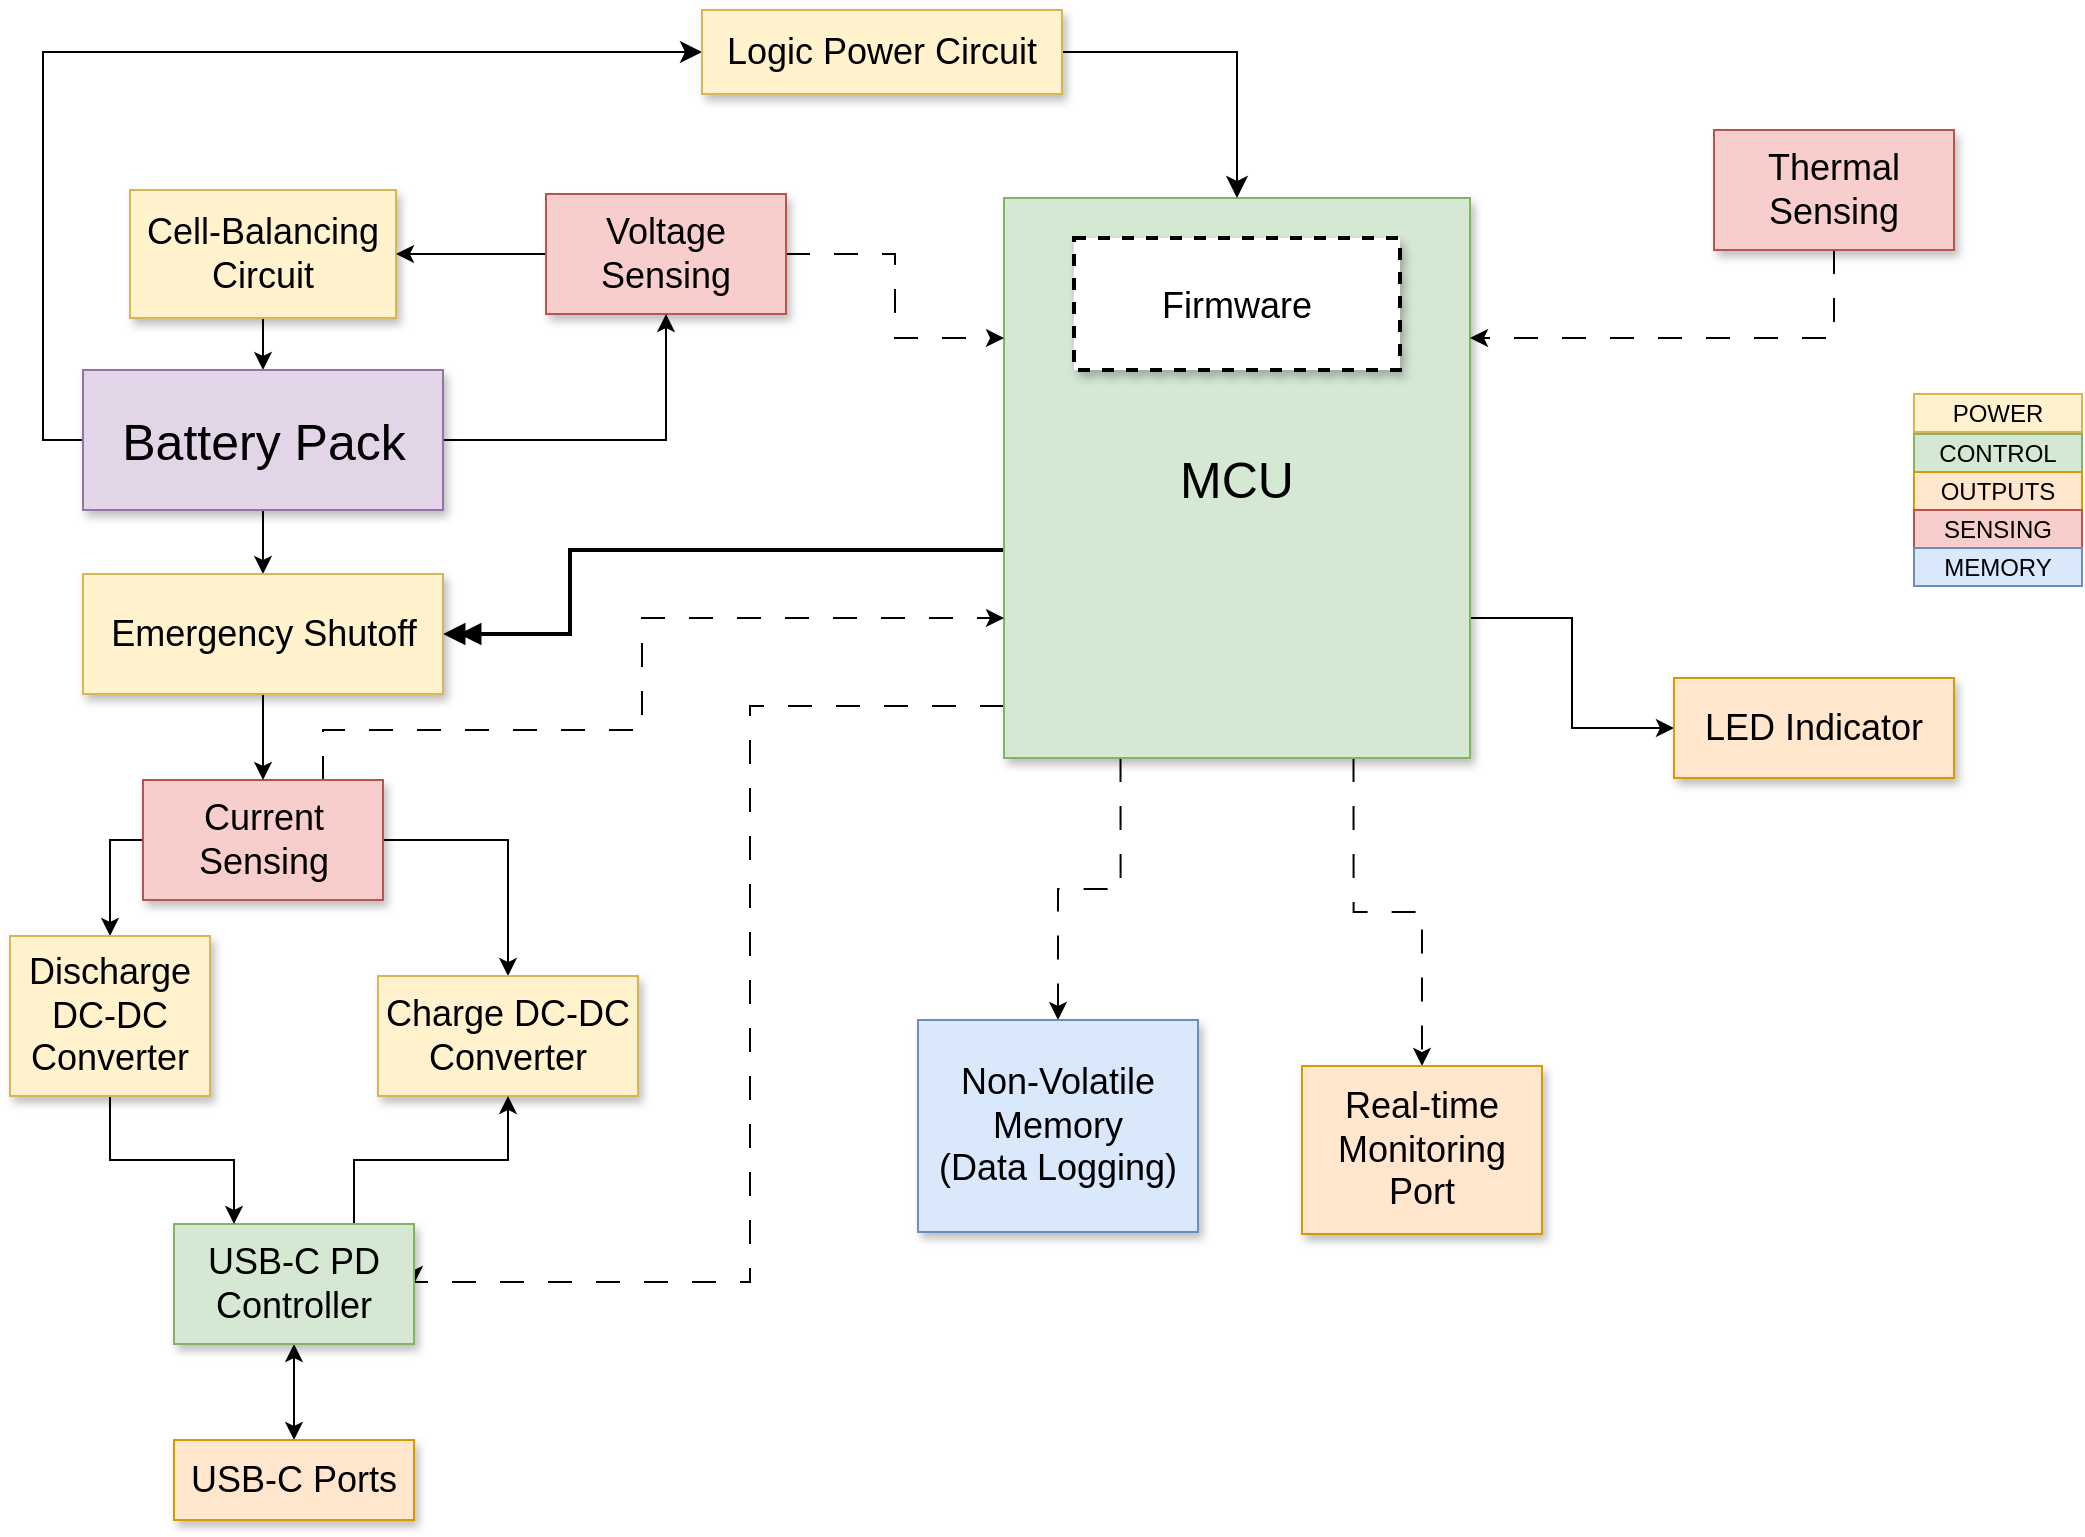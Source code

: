 <mxfile version="28.2.3">
  <diagram name="Page-1" id="90a13364-a465-7bf4-72fc-28e22215d7a0">
    <mxGraphModel dx="1527" dy="888" grid="1" gridSize="6" guides="1" tooltips="1" connect="1" arrows="1" fold="1" page="1" pageScale="1.5" pageWidth="1169" pageHeight="826" background="none" math="0" shadow="0">
      <root>
        <mxCell id="0" style=";html=1;" />
        <mxCell id="1" style=";html=1;" parent="0" />
        <mxCell id="1sm52lNVg6eYy9X4oGMp-26" style="edgeStyle=orthogonalEdgeStyle;rounded=0;orthogonalLoop=1;jettySize=auto;html=1;entryX=1;entryY=0.5;entryDx=0;entryDy=0;dashed=1;dashPattern=12 12;" parent="1" source="3a17f1ce550125da-2" target="1sm52lNVg6eYy9X4oGMp-15" edge="1">
          <mxGeometry relative="1" as="geometry">
            <mxPoint x="540.0" y="888" as="targetPoint" />
            <Array as="points">
              <mxPoint x="660" y="708" />
              <mxPoint x="660" y="996" />
            </Array>
          </mxGeometry>
        </mxCell>
        <mxCell id="1sm52lNVg6eYy9X4oGMp-57" style="edgeStyle=orthogonalEdgeStyle;rounded=0;orthogonalLoop=1;jettySize=auto;html=1;entryX=0.5;entryY=0;entryDx=0;entryDy=0;exitX=0.25;exitY=1;exitDx=0;exitDy=0;strokeWidth=1;dashed=1;dashPattern=12 12;" parent="1" source="3a17f1ce550125da-2" target="3a17f1ce550125da-8" edge="1">
          <mxGeometry relative="1" as="geometry" />
        </mxCell>
        <mxCell id="1sm52lNVg6eYy9X4oGMp-58" style="edgeStyle=orthogonalEdgeStyle;rounded=0;orthogonalLoop=1;jettySize=auto;html=1;exitX=0.75;exitY=1;exitDx=0;exitDy=0;entryX=0.5;entryY=0;entryDx=0;entryDy=0;strokeWidth=1;dashed=1;dashPattern=12 12;" parent="1" source="3a17f1ce550125da-2" target="3a17f1ce550125da-7" edge="1">
          <mxGeometry relative="1" as="geometry" />
        </mxCell>
        <mxCell id="1sm52lNVg6eYy9X4oGMp-69" style="edgeStyle=orthogonalEdgeStyle;rounded=0;orthogonalLoop=1;jettySize=auto;html=1;exitX=1;exitY=0.75;exitDx=0;exitDy=0;entryX=0;entryY=0.5;entryDx=0;entryDy=0;" parent="1" source="3a17f1ce550125da-2" target="3a17f1ce550125da-6" edge="1">
          <mxGeometry relative="1" as="geometry" />
        </mxCell>
        <mxCell id="1sm52lNVg6eYy9X4oGMp-73" style="edgeStyle=orthogonalEdgeStyle;rounded=0;orthogonalLoop=1;jettySize=auto;html=1;entryX=1;entryY=0.5;entryDx=0;entryDy=0;strokeWidth=2;endArrow=doubleBlock;endFill=1;" parent="1" source="3a17f1ce550125da-2" target="1sm52lNVg6eYy9X4oGMp-3" edge="1">
          <mxGeometry relative="1" as="geometry">
            <Array as="points">
              <mxPoint x="570" y="630" />
              <mxPoint x="570" y="672" />
            </Array>
          </mxGeometry>
        </mxCell>
        <mxCell id="3a17f1ce550125da-2" value="&lt;font style=&quot;font-size: 25px;&quot;&gt;MCU&lt;/font&gt;" style="whiteSpace=wrap;html=1;shadow=1;fontSize=18;fillColor=#d5e8d4;strokeColor=#82b366;" parent="1" vertex="1">
          <mxGeometry x="787" y="454" width="233" height="280" as="geometry" />
        </mxCell>
        <mxCell id="1sm52lNVg6eYy9X4oGMp-67" style="edgeStyle=orthogonalEdgeStyle;rounded=0;orthogonalLoop=1;jettySize=auto;html=1;exitX=0.5;exitY=1;exitDx=0;exitDy=0;entryX=0.5;entryY=0;entryDx=0;entryDy=0;" parent="1" source="3a17f1ce550125da-4" target="3a17f1ce550125da-10" edge="1">
          <mxGeometry relative="1" as="geometry" />
        </mxCell>
        <mxCell id="3a17f1ce550125da-4" value="Cell-Balancing Circuit" style="whiteSpace=wrap;html=1;shadow=1;fontSize=18;fillColor=#fff2cc;strokeColor=#d6b656;" parent="1" vertex="1">
          <mxGeometry x="350" y="450" width="133" height="64" as="geometry" />
        </mxCell>
        <mxCell id="1sm52lNVg6eYy9X4oGMp-76" style="edgeStyle=orthogonalEdgeStyle;rounded=0;orthogonalLoop=1;jettySize=auto;html=1;exitX=0.5;exitY=1;exitDx=0;exitDy=0;entryX=1;entryY=0.25;entryDx=0;entryDy=0;dashed=1;dashPattern=12 12;" parent="1" source="3a17f1ce550125da-5" target="3a17f1ce550125da-2" edge="1">
          <mxGeometry relative="1" as="geometry" />
        </mxCell>
        <mxCell id="3a17f1ce550125da-5" value="Thermal Sensing" style="whiteSpace=wrap;html=1;shadow=1;fontSize=18;fillColor=#f8cecc;strokeColor=#b85450;" parent="1" vertex="1">
          <mxGeometry x="1142" y="420" width="120" height="60" as="geometry" />
        </mxCell>
        <mxCell id="3a17f1ce550125da-6" value="LED Indicator" style="whiteSpace=wrap;html=1;shadow=1;fontSize=18;fillColor=#ffe6cc;strokeColor=#d79b00;" parent="1" vertex="1">
          <mxGeometry x="1122" y="694" width="140" height="50" as="geometry" />
        </mxCell>
        <mxCell id="3a17f1ce550125da-7" value="Real-time Monitoring Port" style="whiteSpace=wrap;html=1;shadow=1;fontSize=18;fillColor=#ffe6cc;strokeColor=#d79b00;" parent="1" vertex="1">
          <mxGeometry x="936" y="888" width="120" height="84" as="geometry" />
        </mxCell>
        <mxCell id="3a17f1ce550125da-8" value="&lt;div&gt;Non-Volatile&lt;/div&gt;Memory&lt;div&gt;(Data Logging)&lt;/div&gt;" style="whiteSpace=wrap;html=1;shadow=1;fontSize=18;fillColor=#dae8fc;strokeColor=#6c8ebf;" parent="1" vertex="1">
          <mxGeometry x="744" y="865" width="140" height="106" as="geometry" />
        </mxCell>
        <mxCell id="1sm52lNVg6eYy9X4oGMp-66" style="edgeStyle=orthogonalEdgeStyle;rounded=0;orthogonalLoop=1;jettySize=auto;html=1;exitX=0;exitY=0.5;exitDx=0;exitDy=0;entryX=1;entryY=0.5;entryDx=0;entryDy=0;" parent="1" source="3a17f1ce550125da-9" target="3a17f1ce550125da-4" edge="1">
          <mxGeometry relative="1" as="geometry" />
        </mxCell>
        <mxCell id="1sm52lNVg6eYy9X4oGMp-68" style="edgeStyle=orthogonalEdgeStyle;rounded=0;orthogonalLoop=1;jettySize=auto;html=1;exitX=1;exitY=0.5;exitDx=0;exitDy=0;entryX=0;entryY=0.25;entryDx=0;entryDy=0;dashed=1;dashPattern=12 12;" parent="1" source="3a17f1ce550125da-9" target="3a17f1ce550125da-2" edge="1">
          <mxGeometry relative="1" as="geometry" />
        </mxCell>
        <mxCell id="3a17f1ce550125da-9" value="Voltage Sensing" style="whiteSpace=wrap;html=1;shadow=1;fontSize=18;fillColor=#f8cecc;strokeColor=#b85450;" parent="1" vertex="1">
          <mxGeometry x="558" y="452" width="120" height="60" as="geometry" />
        </mxCell>
        <mxCell id="1sm52lNVg6eYy9X4oGMp-65" style="edgeStyle=orthogonalEdgeStyle;rounded=0;orthogonalLoop=1;jettySize=auto;html=1;entryX=0.5;entryY=1;entryDx=0;entryDy=0;" parent="1" source="3a17f1ce550125da-10" target="3a17f1ce550125da-9" edge="1">
          <mxGeometry relative="1" as="geometry" />
        </mxCell>
        <mxCell id="1sm52lNVg6eYy9X4oGMp-71" style="edgeStyle=orthogonalEdgeStyle;rounded=0;orthogonalLoop=1;jettySize=auto;html=1;exitX=0.5;exitY=1;exitDx=0;exitDy=0;entryX=0.5;entryY=0;entryDx=0;entryDy=0;" parent="1" source="3a17f1ce550125da-10" target="1sm52lNVg6eYy9X4oGMp-3" edge="1">
          <mxGeometry relative="1" as="geometry" />
        </mxCell>
        <mxCell id="kF_NAzZS5YI6Wlzom8zt-9" style="edgeStyle=orthogonalEdgeStyle;rounded=0;orthogonalLoop=1;jettySize=auto;html=1;exitX=0;exitY=0.5;exitDx=0;exitDy=0;entryX=0;entryY=0.5;entryDx=0;entryDy=0;fontSize=12;startSize=8;endSize=8;" edge="1" parent="1" source="3a17f1ce550125da-10" target="1sm52lNVg6eYy9X4oGMp-4">
          <mxGeometry relative="1" as="geometry" />
        </mxCell>
        <mxCell id="3a17f1ce550125da-10" value="&lt;font style=&quot;font-size: 25px;&quot;&gt;Battery Pack&lt;/font&gt;" style="whiteSpace=wrap;html=1;shadow=1;fontSize=18;fillColor=#e1d5e7;strokeColor=#9673a6;" parent="1" vertex="1">
          <mxGeometry x="326.5" y="540" width="180" height="70" as="geometry" />
        </mxCell>
        <mxCell id="1sm52lNVg6eYy9X4oGMp-59" style="edgeStyle=orthogonalEdgeStyle;rounded=0;orthogonalLoop=1;jettySize=auto;html=1;entryX=0.5;entryY=0;entryDx=0;entryDy=0;exitX=0;exitY=0.5;exitDx=0;exitDy=0;" parent="1" source="3a17f1ce550125da-11" target="1sm52lNVg6eYy9X4oGMp-16" edge="1">
          <mxGeometry relative="1" as="geometry">
            <mxPoint x="336" y="811" as="targetPoint" />
            <Array as="points">
              <mxPoint x="340" y="775" />
            </Array>
          </mxGeometry>
        </mxCell>
        <mxCell id="1sm52lNVg6eYy9X4oGMp-60" style="edgeStyle=orthogonalEdgeStyle;rounded=0;orthogonalLoop=1;jettySize=auto;html=1;exitX=1;exitY=0.5;exitDx=0;exitDy=0;entryX=0.5;entryY=0;entryDx=0;entryDy=0;" parent="1" source="3a17f1ce550125da-11" target="1sm52lNVg6eYy9X4oGMp-1" edge="1">
          <mxGeometry relative="1" as="geometry" />
        </mxCell>
        <mxCell id="1sm52lNVg6eYy9X4oGMp-74" style="edgeStyle=orthogonalEdgeStyle;rounded=0;orthogonalLoop=1;jettySize=auto;html=1;exitX=0.75;exitY=0;exitDx=0;exitDy=0;entryX=0;entryY=0.75;entryDx=0;entryDy=0;dashed=1;dashPattern=12 12;" parent="1" source="3a17f1ce550125da-11" target="3a17f1ce550125da-2" edge="1">
          <mxGeometry relative="1" as="geometry">
            <Array as="points">
              <mxPoint x="447" y="720" />
              <mxPoint x="606" y="720" />
              <mxPoint x="606" y="664" />
            </Array>
          </mxGeometry>
        </mxCell>
        <mxCell id="3a17f1ce550125da-11" value="Current Sensing" style="whiteSpace=wrap;html=1;shadow=1;fontSize=18;fillColor=#f8cecc;strokeColor=#b85450;" parent="1" vertex="1">
          <mxGeometry x="356.5" y="745" width="120" height="60" as="geometry" />
        </mxCell>
        <mxCell id="3a17f1ce550125da-1" value="&lt;font style=&quot;font-size: 18px;&quot;&gt;Firmware&lt;/font&gt;" style="whiteSpace=wrap;html=1;shadow=1;fontSize=20;strokeWidth=2;dashed=1;" parent="1" vertex="1">
          <mxGeometry x="822" y="474" width="163" height="66" as="geometry" />
        </mxCell>
        <mxCell id="1sm52lNVg6eYy9X4oGMp-1" value="Charge DC-DC Converter" style="whiteSpace=wrap;html=1;shadow=1;fontSize=18;fillColor=#fff2cc;strokeColor=#d6b656;" parent="1" vertex="1">
          <mxGeometry x="474" y="843" width="130" height="60" as="geometry" />
        </mxCell>
        <mxCell id="1sm52lNVg6eYy9X4oGMp-70" value="" style="edgeStyle=orthogonalEdgeStyle;rounded=0;orthogonalLoop=1;jettySize=auto;html=1;" parent="1" source="1sm52lNVg6eYy9X4oGMp-3" target="3a17f1ce550125da-11" edge="1">
          <mxGeometry relative="1" as="geometry" />
        </mxCell>
        <mxCell id="1sm52lNVg6eYy9X4oGMp-3" value="Emergency Shutoff" style="whiteSpace=wrap;html=1;shadow=1;fontSize=18;fillColor=#fff2cc;strokeColor=#d6b656;" parent="1" vertex="1">
          <mxGeometry x="326.5" y="642" width="180" height="60" as="geometry" />
        </mxCell>
        <mxCell id="kF_NAzZS5YI6Wlzom8zt-11" style="edgeStyle=orthogonalEdgeStyle;rounded=0;orthogonalLoop=1;jettySize=auto;html=1;exitX=1;exitY=0.5;exitDx=0;exitDy=0;entryX=0.5;entryY=0;entryDx=0;entryDy=0;fontSize=12;startSize=8;endSize=8;" edge="1" parent="1" source="1sm52lNVg6eYy9X4oGMp-4" target="3a17f1ce550125da-2">
          <mxGeometry relative="1" as="geometry" />
        </mxCell>
        <mxCell id="1sm52lNVg6eYy9X4oGMp-4" value="Logic Power Circuit" style="whiteSpace=wrap;html=1;shadow=1;fontSize=18;fillColor=#fff2cc;strokeColor=#d6b656;" parent="1" vertex="1">
          <mxGeometry x="636" y="360" width="180" height="42" as="geometry" />
        </mxCell>
        <mxCell id="1sm52lNVg6eYy9X4oGMp-38" style="edgeStyle=orthogonalEdgeStyle;rounded=0;orthogonalLoop=1;jettySize=auto;html=1;entryX=0.5;entryY=0;entryDx=0;entryDy=0;startArrow=classic;startFill=1;" parent="1" source="1sm52lNVg6eYy9X4oGMp-15" target="1sm52lNVg6eYy9X4oGMp-17" edge="1">
          <mxGeometry relative="1" as="geometry" />
        </mxCell>
        <mxCell id="1sm52lNVg6eYy9X4oGMp-52" style="edgeStyle=orthogonalEdgeStyle;rounded=0;orthogonalLoop=1;jettySize=auto;html=1;exitX=0.75;exitY=0;exitDx=0;exitDy=0;entryX=0.5;entryY=1;entryDx=0;entryDy=0;" parent="1" source="1sm52lNVg6eYy9X4oGMp-15" target="1sm52lNVg6eYy9X4oGMp-1" edge="1">
          <mxGeometry relative="1" as="geometry" />
        </mxCell>
        <mxCell id="1sm52lNVg6eYy9X4oGMp-15" value="USB-C PD Controller" style="whiteSpace=wrap;html=1;shadow=1;fontSize=18;fillColor=#d5e8d4;strokeColor=#82b366;" parent="1" vertex="1">
          <mxGeometry x="372" y="967" width="120" height="60" as="geometry" />
        </mxCell>
        <mxCell id="1sm52lNVg6eYy9X4oGMp-51" style="edgeStyle=orthogonalEdgeStyle;rounded=0;orthogonalLoop=1;jettySize=auto;html=1;exitX=0.5;exitY=1;exitDx=0;exitDy=0;entryX=0.25;entryY=0;entryDx=0;entryDy=0;" parent="1" source="1sm52lNVg6eYy9X4oGMp-16" target="1sm52lNVg6eYy9X4oGMp-15" edge="1">
          <mxGeometry relative="1" as="geometry" />
        </mxCell>
        <mxCell id="1sm52lNVg6eYy9X4oGMp-16" value="Discharge DC-DC Converter" style="whiteSpace=wrap;html=1;shadow=1;fontSize=18;fillColor=#fff2cc;strokeColor=#d6b656;" parent="1" vertex="1">
          <mxGeometry x="290" y="823" width="100" height="80" as="geometry" />
        </mxCell>
        <mxCell id="1sm52lNVg6eYy9X4oGMp-17" value="USB-C Ports" style="whiteSpace=wrap;html=1;shadow=1;fontSize=18;fillColor=#ffe6cc;strokeColor=#d79b00;" parent="1" vertex="1">
          <mxGeometry x="372" y="1075" width="120" height="40" as="geometry" />
        </mxCell>
        <mxCell id="1sm52lNVg6eYy9X4oGMp-79" value="POWER" style="rounded=0;whiteSpace=wrap;html=1;fillColor=#fff2cc;strokeColor=#d6b656;" parent="1" vertex="1">
          <mxGeometry x="1242" y="552" width="84" height="19" as="geometry" />
        </mxCell>
        <mxCell id="1sm52lNVg6eYy9X4oGMp-80" value="CONTROL" style="rounded=0;whiteSpace=wrap;html=1;fillColor=#d5e8d4;strokeColor=#82b366;" parent="1" vertex="1">
          <mxGeometry x="1242" y="572" width="84" height="19" as="geometry" />
        </mxCell>
        <mxCell id="1sm52lNVg6eYy9X4oGMp-82" value="OUTPUTS" style="rounded=0;whiteSpace=wrap;html=1;fillColor=#ffe6cc;strokeColor=#d79b00;" parent="1" vertex="1">
          <mxGeometry x="1242" y="591" width="84" height="19" as="geometry" />
        </mxCell>
        <mxCell id="1sm52lNVg6eYy9X4oGMp-84" value="SENSING" style="rounded=0;whiteSpace=wrap;html=1;fillColor=#f8cecc;strokeColor=#b85450;" parent="1" vertex="1">
          <mxGeometry x="1242" y="610" width="84" height="19" as="geometry" />
        </mxCell>
        <mxCell id="1sm52lNVg6eYy9X4oGMp-85" value="MEMORY" style="rounded=0;whiteSpace=wrap;html=1;fillColor=#dae8fc;strokeColor=#6c8ebf;" parent="1" vertex="1">
          <mxGeometry x="1242" y="629" width="84" height="19" as="geometry" />
        </mxCell>
      </root>
    </mxGraphModel>
  </diagram>
</mxfile>
